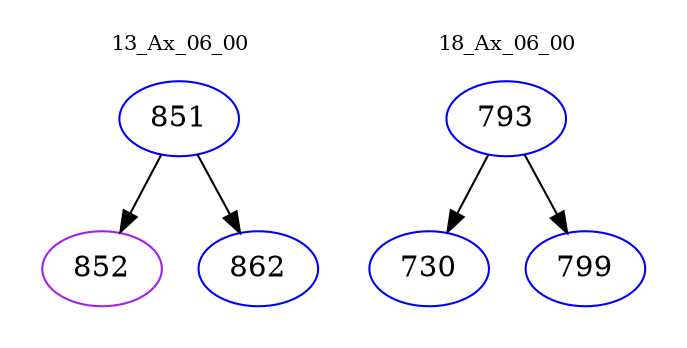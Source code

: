 digraph{
subgraph cluster_0 {
color = white
label = "13_Ax_06_00";
fontsize=10;
T0_851 [label="851", color="blue"]
T0_851 -> T0_852 [color="black"]
T0_852 [label="852", color="purple"]
T0_851 -> T0_862 [color="black"]
T0_862 [label="862", color="blue"]
}
subgraph cluster_1 {
color = white
label = "18_Ax_06_00";
fontsize=10;
T1_793 [label="793", color="blue"]
T1_793 -> T1_730 [color="black"]
T1_730 [label="730", color="blue"]
T1_793 -> T1_799 [color="black"]
T1_799 [label="799", color="blue"]
}
}
